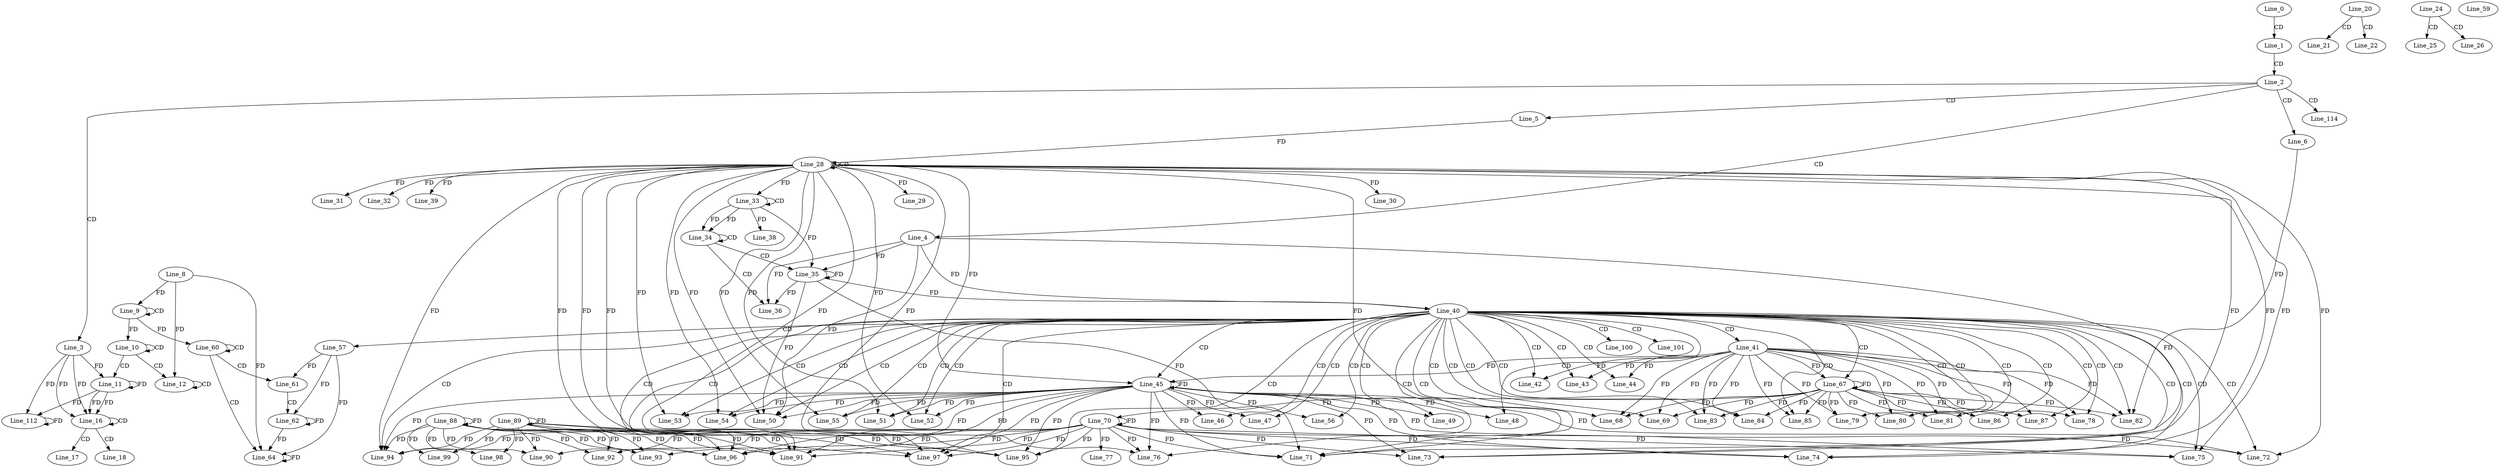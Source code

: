 digraph G {
  Line_0;
  Line_1;
  Line_2;
  Line_3;
  Line_4;
  Line_5;
  Line_6;
  Line_9;
  Line_9;
  Line_8;
  Line_10;
  Line_10;
  Line_10;
  Line_11;
  Line_12;
  Line_12;
  Line_16;
  Line_16;
  Line_17;
  Line_18;
  Line_20;
  Line_21;
  Line_22;
  Line_24;
  Line_25;
  Line_26;
  Line_28;
  Line_28;
  Line_29;
  Line_30;
  Line_31;
  Line_32;
  Line_33;
  Line_33;
  Line_34;
  Line_34;
  Line_35;
  Line_35;
  Line_36;
  Line_38;
  Line_39;
  Line_40;
  Line_41;
  Line_42;
  Line_43;
  Line_44;
  Line_45;
  Line_45;
  Line_45;
  Line_46;
  Line_47;
  Line_48;
  Line_49;
  Line_50;
  Line_51;
  Line_52;
  Line_53;
  Line_54;
  Line_55;
  Line_56;
  Line_57;
  Line_59;
  Line_60;
  Line_60;
  Line_60;
  Line_61;
  Line_61;
  Line_62;
  Line_64;
  Line_64;
  Line_64;
  Line_67;
  Line_68;
  Line_69;
  Line_70;
  Line_70;
  Line_70;
  Line_71;
  Line_72;
  Line_73;
  Line_74;
  Line_75;
  Line_76;
  Line_77;
  Line_78;
  Line_78;
  Line_79;
  Line_80;
  Line_81;
  Line_82;
  Line_83;
  Line_84;
  Line_85;
  Line_86;
  Line_87;
  Line_87;
  Line_88;
  Line_88;
  Line_88;
  Line_89;
  Line_89;
  Line_89;
  Line_90;
  Line_91;
  Line_92;
  Line_93;
  Line_94;
  Line_95;
  Line_96;
  Line_97;
  Line_98;
  Line_99;
  Line_100;
  Line_101;
  Line_112;
  Line_114;
  Line_0 -> Line_1 [ label="CD" ];
  Line_1 -> Line_2 [ label="CD" ];
  Line_2 -> Line_3 [ label="CD" ];
  Line_2 -> Line_4 [ label="CD" ];
  Line_2 -> Line_5 [ label="CD" ];
  Line_2 -> Line_6 [ label="CD" ];
  Line_9 -> Line_9 [ label="CD" ];
  Line_8 -> Line_9 [ label="FD" ];
  Line_10 -> Line_10 [ label="CD" ];
  Line_9 -> Line_10 [ label="FD" ];
  Line_10 -> Line_11 [ label="CD" ];
  Line_3 -> Line_11 [ label="FD" ];
  Line_11 -> Line_11 [ label="FD" ];
  Line_10 -> Line_12 [ label="CD" ];
  Line_12 -> Line_12 [ label="CD" ];
  Line_8 -> Line_12 [ label="FD" ];
  Line_3 -> Line_16 [ label="FD" ];
  Line_11 -> Line_16 [ label="FD" ];
  Line_16 -> Line_16 [ label="CD" ];
  Line_3 -> Line_16 [ label="FD" ];
  Line_11 -> Line_16 [ label="FD" ];
  Line_16 -> Line_17 [ label="CD" ];
  Line_16 -> Line_18 [ label="CD" ];
  Line_20 -> Line_21 [ label="CD" ];
  Line_20 -> Line_22 [ label="CD" ];
  Line_24 -> Line_25 [ label="CD" ];
  Line_24 -> Line_26 [ label="CD" ];
  Line_28 -> Line_28 [ label="CD" ];
  Line_5 -> Line_28 [ label="FD" ];
  Line_28 -> Line_29 [ label="FD" ];
  Line_28 -> Line_30 [ label="FD" ];
  Line_28 -> Line_31 [ label="FD" ];
  Line_28 -> Line_32 [ label="FD" ];
  Line_33 -> Line_33 [ label="CD" ];
  Line_28 -> Line_33 [ label="FD" ];
  Line_33 -> Line_34 [ label="FD" ];
  Line_34 -> Line_34 [ label="CD" ];
  Line_33 -> Line_34 [ label="FD" ];
  Line_34 -> Line_35 [ label="CD" ];
  Line_4 -> Line_35 [ label="FD" ];
  Line_35 -> Line_35 [ label="FD" ];
  Line_33 -> Line_35 [ label="FD" ];
  Line_34 -> Line_36 [ label="CD" ];
  Line_4 -> Line_36 [ label="FD" ];
  Line_35 -> Line_36 [ label="FD" ];
  Line_33 -> Line_38 [ label="FD" ];
  Line_28 -> Line_39 [ label="FD" ];
  Line_4 -> Line_40 [ label="FD" ];
  Line_35 -> Line_40 [ label="FD" ];
  Line_40 -> Line_41 [ label="CD" ];
  Line_40 -> Line_42 [ label="CD" ];
  Line_41 -> Line_42 [ label="FD" ];
  Line_40 -> Line_43 [ label="CD" ];
  Line_41 -> Line_43 [ label="FD" ];
  Line_40 -> Line_44 [ label="CD" ];
  Line_41 -> Line_44 [ label="FD" ];
  Line_40 -> Line_45 [ label="CD" ];
  Line_28 -> Line_45 [ label="FD" ];
  Line_45 -> Line_45 [ label="FD" ];
  Line_41 -> Line_45 [ label="FD" ];
  Line_40 -> Line_46 [ label="CD" ];
  Line_45 -> Line_46 [ label="FD" ];
  Line_40 -> Line_47 [ label="CD" ];
  Line_45 -> Line_47 [ label="FD" ];
  Line_40 -> Line_48 [ label="CD" ];
  Line_45 -> Line_48 [ label="FD" ];
  Line_40 -> Line_49 [ label="CD" ];
  Line_45 -> Line_49 [ label="FD" ];
  Line_40 -> Line_50 [ label="CD" ];
  Line_28 -> Line_50 [ label="FD" ];
  Line_45 -> Line_50 [ label="FD" ];
  Line_4 -> Line_50 [ label="FD" ];
  Line_35 -> Line_50 [ label="FD" ];
  Line_40 -> Line_51 [ label="CD" ];
  Line_28 -> Line_51 [ label="FD" ];
  Line_45 -> Line_51 [ label="FD" ];
  Line_40 -> Line_52 [ label="CD" ];
  Line_28 -> Line_52 [ label="FD" ];
  Line_45 -> Line_52 [ label="FD" ];
  Line_40 -> Line_53 [ label="CD" ];
  Line_28 -> Line_53 [ label="FD" ];
  Line_45 -> Line_53 [ label="FD" ];
  Line_40 -> Line_54 [ label="CD" ];
  Line_28 -> Line_54 [ label="FD" ];
  Line_45 -> Line_54 [ label="FD" ];
  Line_40 -> Line_55 [ label="CD" ];
  Line_28 -> Line_55 [ label="FD" ];
  Line_45 -> Line_55 [ label="FD" ];
  Line_40 -> Line_56 [ label="CD" ];
  Line_45 -> Line_56 [ label="FD" ];
  Line_40 -> Line_57 [ label="CD" ];
  Line_60 -> Line_60 [ label="CD" ];
  Line_9 -> Line_60 [ label="FD" ];
  Line_60 -> Line_61 [ label="CD" ];
  Line_57 -> Line_61 [ label="FD" ];
  Line_61 -> Line_62 [ label="CD" ];
  Line_57 -> Line_62 [ label="FD" ];
  Line_62 -> Line_62 [ label="FD" ];
  Line_60 -> Line_64 [ label="CD" ];
  Line_57 -> Line_64 [ label="FD" ];
  Line_62 -> Line_64 [ label="FD" ];
  Line_64 -> Line_64 [ label="FD" ];
  Line_8 -> Line_64 [ label="FD" ];
  Line_40 -> Line_67 [ label="CD" ];
  Line_41 -> Line_67 [ label="FD" ];
  Line_67 -> Line_67 [ label="FD" ];
  Line_40 -> Line_68 [ label="CD" ];
  Line_41 -> Line_68 [ label="FD" ];
  Line_67 -> Line_68 [ label="FD" ];
  Line_40 -> Line_69 [ label="CD" ];
  Line_41 -> Line_69 [ label="FD" ];
  Line_67 -> Line_69 [ label="FD" ];
  Line_70 -> Line_70 [ label="FD" ];
  Line_67 -> Line_70 [ label="FD" ];
  Line_40 -> Line_71 [ label="CD" ];
  Line_28 -> Line_71 [ label="FD" ];
  Line_45 -> Line_71 [ label="FD" ];
  Line_70 -> Line_71 [ label="FD" ];
  Line_4 -> Line_71 [ label="FD" ];
  Line_35 -> Line_71 [ label="FD" ];
  Line_40 -> Line_72 [ label="CD" ];
  Line_28 -> Line_72 [ label="FD" ];
  Line_45 -> Line_72 [ label="FD" ];
  Line_70 -> Line_72 [ label="FD" ];
  Line_40 -> Line_73 [ label="CD" ];
  Line_28 -> Line_73 [ label="FD" ];
  Line_45 -> Line_73 [ label="FD" ];
  Line_70 -> Line_73 [ label="FD" ];
  Line_40 -> Line_74 [ label="CD" ];
  Line_28 -> Line_74 [ label="FD" ];
  Line_45 -> Line_74 [ label="FD" ];
  Line_70 -> Line_74 [ label="FD" ];
  Line_40 -> Line_75 [ label="CD" ];
  Line_28 -> Line_75 [ label="FD" ];
  Line_45 -> Line_75 [ label="FD" ];
  Line_70 -> Line_75 [ label="FD" ];
  Line_40 -> Line_76 [ label="CD" ];
  Line_28 -> Line_76 [ label="FD" ];
  Line_45 -> Line_76 [ label="FD" ];
  Line_70 -> Line_76 [ label="FD" ];
  Line_70 -> Line_77 [ label="FD" ];
  Line_40 -> Line_78 [ label="CD" ];
  Line_41 -> Line_78 [ label="FD" ];
  Line_67 -> Line_78 [ label="FD" ];
  Line_40 -> Line_79 [ label="CD" ];
  Line_41 -> Line_79 [ label="FD" ];
  Line_67 -> Line_79 [ label="FD" ];
  Line_40 -> Line_80 [ label="CD" ];
  Line_41 -> Line_80 [ label="FD" ];
  Line_67 -> Line_80 [ label="FD" ];
  Line_40 -> Line_81 [ label="CD" ];
  Line_41 -> Line_81 [ label="FD" ];
  Line_67 -> Line_81 [ label="FD" ];
  Line_40 -> Line_82 [ label="CD" ];
  Line_41 -> Line_82 [ label="FD" ];
  Line_67 -> Line_82 [ label="FD" ];
  Line_6 -> Line_82 [ label="FD" ];
  Line_40 -> Line_83 [ label="CD" ];
  Line_41 -> Line_83 [ label="FD" ];
  Line_67 -> Line_83 [ label="FD" ];
  Line_40 -> Line_84 [ label="CD" ];
  Line_41 -> Line_84 [ label="FD" ];
  Line_67 -> Line_84 [ label="FD" ];
  Line_40 -> Line_85 [ label="CD" ];
  Line_41 -> Line_85 [ label="FD" ];
  Line_67 -> Line_85 [ label="FD" ];
  Line_40 -> Line_86 [ label="CD" ];
  Line_41 -> Line_86 [ label="FD" ];
  Line_67 -> Line_86 [ label="FD" ];
  Line_40 -> Line_87 [ label="CD" ];
  Line_41 -> Line_87 [ label="FD" ];
  Line_67 -> Line_87 [ label="FD" ];
  Line_88 -> Line_88 [ label="FD" ];
  Line_89 -> Line_89 [ label="FD" ];
  Line_70 -> Line_90 [ label="FD" ];
  Line_88 -> Line_90 [ label="FD" ];
  Line_89 -> Line_90 [ label="FD" ];
  Line_40 -> Line_91 [ label="CD" ];
  Line_28 -> Line_91 [ label="FD" ];
  Line_45 -> Line_91 [ label="FD" ];
  Line_70 -> Line_91 [ label="FD" ];
  Line_88 -> Line_91 [ label="FD" ];
  Line_89 -> Line_91 [ label="FD" ];
  Line_70 -> Line_92 [ label="FD" ];
  Line_88 -> Line_92 [ label="FD" ];
  Line_89 -> Line_92 [ label="FD" ];
  Line_70 -> Line_93 [ label="FD" ];
  Line_88 -> Line_93 [ label="FD" ];
  Line_89 -> Line_93 [ label="FD" ];
  Line_40 -> Line_94 [ label="CD" ];
  Line_28 -> Line_94 [ label="FD" ];
  Line_45 -> Line_94 [ label="FD" ];
  Line_70 -> Line_94 [ label="FD" ];
  Line_88 -> Line_94 [ label="FD" ];
  Line_89 -> Line_94 [ label="FD" ];
  Line_40 -> Line_95 [ label="CD" ];
  Line_28 -> Line_95 [ label="FD" ];
  Line_45 -> Line_95 [ label="FD" ];
  Line_70 -> Line_95 [ label="FD" ];
  Line_88 -> Line_95 [ label="FD" ];
  Line_89 -> Line_95 [ label="FD" ];
  Line_40 -> Line_96 [ label="CD" ];
  Line_28 -> Line_96 [ label="FD" ];
  Line_45 -> Line_96 [ label="FD" ];
  Line_70 -> Line_96 [ label="FD" ];
  Line_88 -> Line_96 [ label="FD" ];
  Line_89 -> Line_96 [ label="FD" ];
  Line_40 -> Line_97 [ label="CD" ];
  Line_28 -> Line_97 [ label="FD" ];
  Line_45 -> Line_97 [ label="FD" ];
  Line_70 -> Line_97 [ label="FD" ];
  Line_88 -> Line_97 [ label="FD" ];
  Line_89 -> Line_97 [ label="FD" ];
  Line_88 -> Line_98 [ label="FD" ];
  Line_89 -> Line_98 [ label="FD" ];
  Line_88 -> Line_99 [ label="FD" ];
  Line_89 -> Line_99 [ label="FD" ];
  Line_40 -> Line_100 [ label="CD" ];
  Line_40 -> Line_101 [ label="CD" ];
  Line_3 -> Line_112 [ label="FD" ];
  Line_11 -> Line_112 [ label="FD" ];
  Line_112 -> Line_112 [ label="FD" ];
  Line_2 -> Line_114 [ label="CD" ];
}
